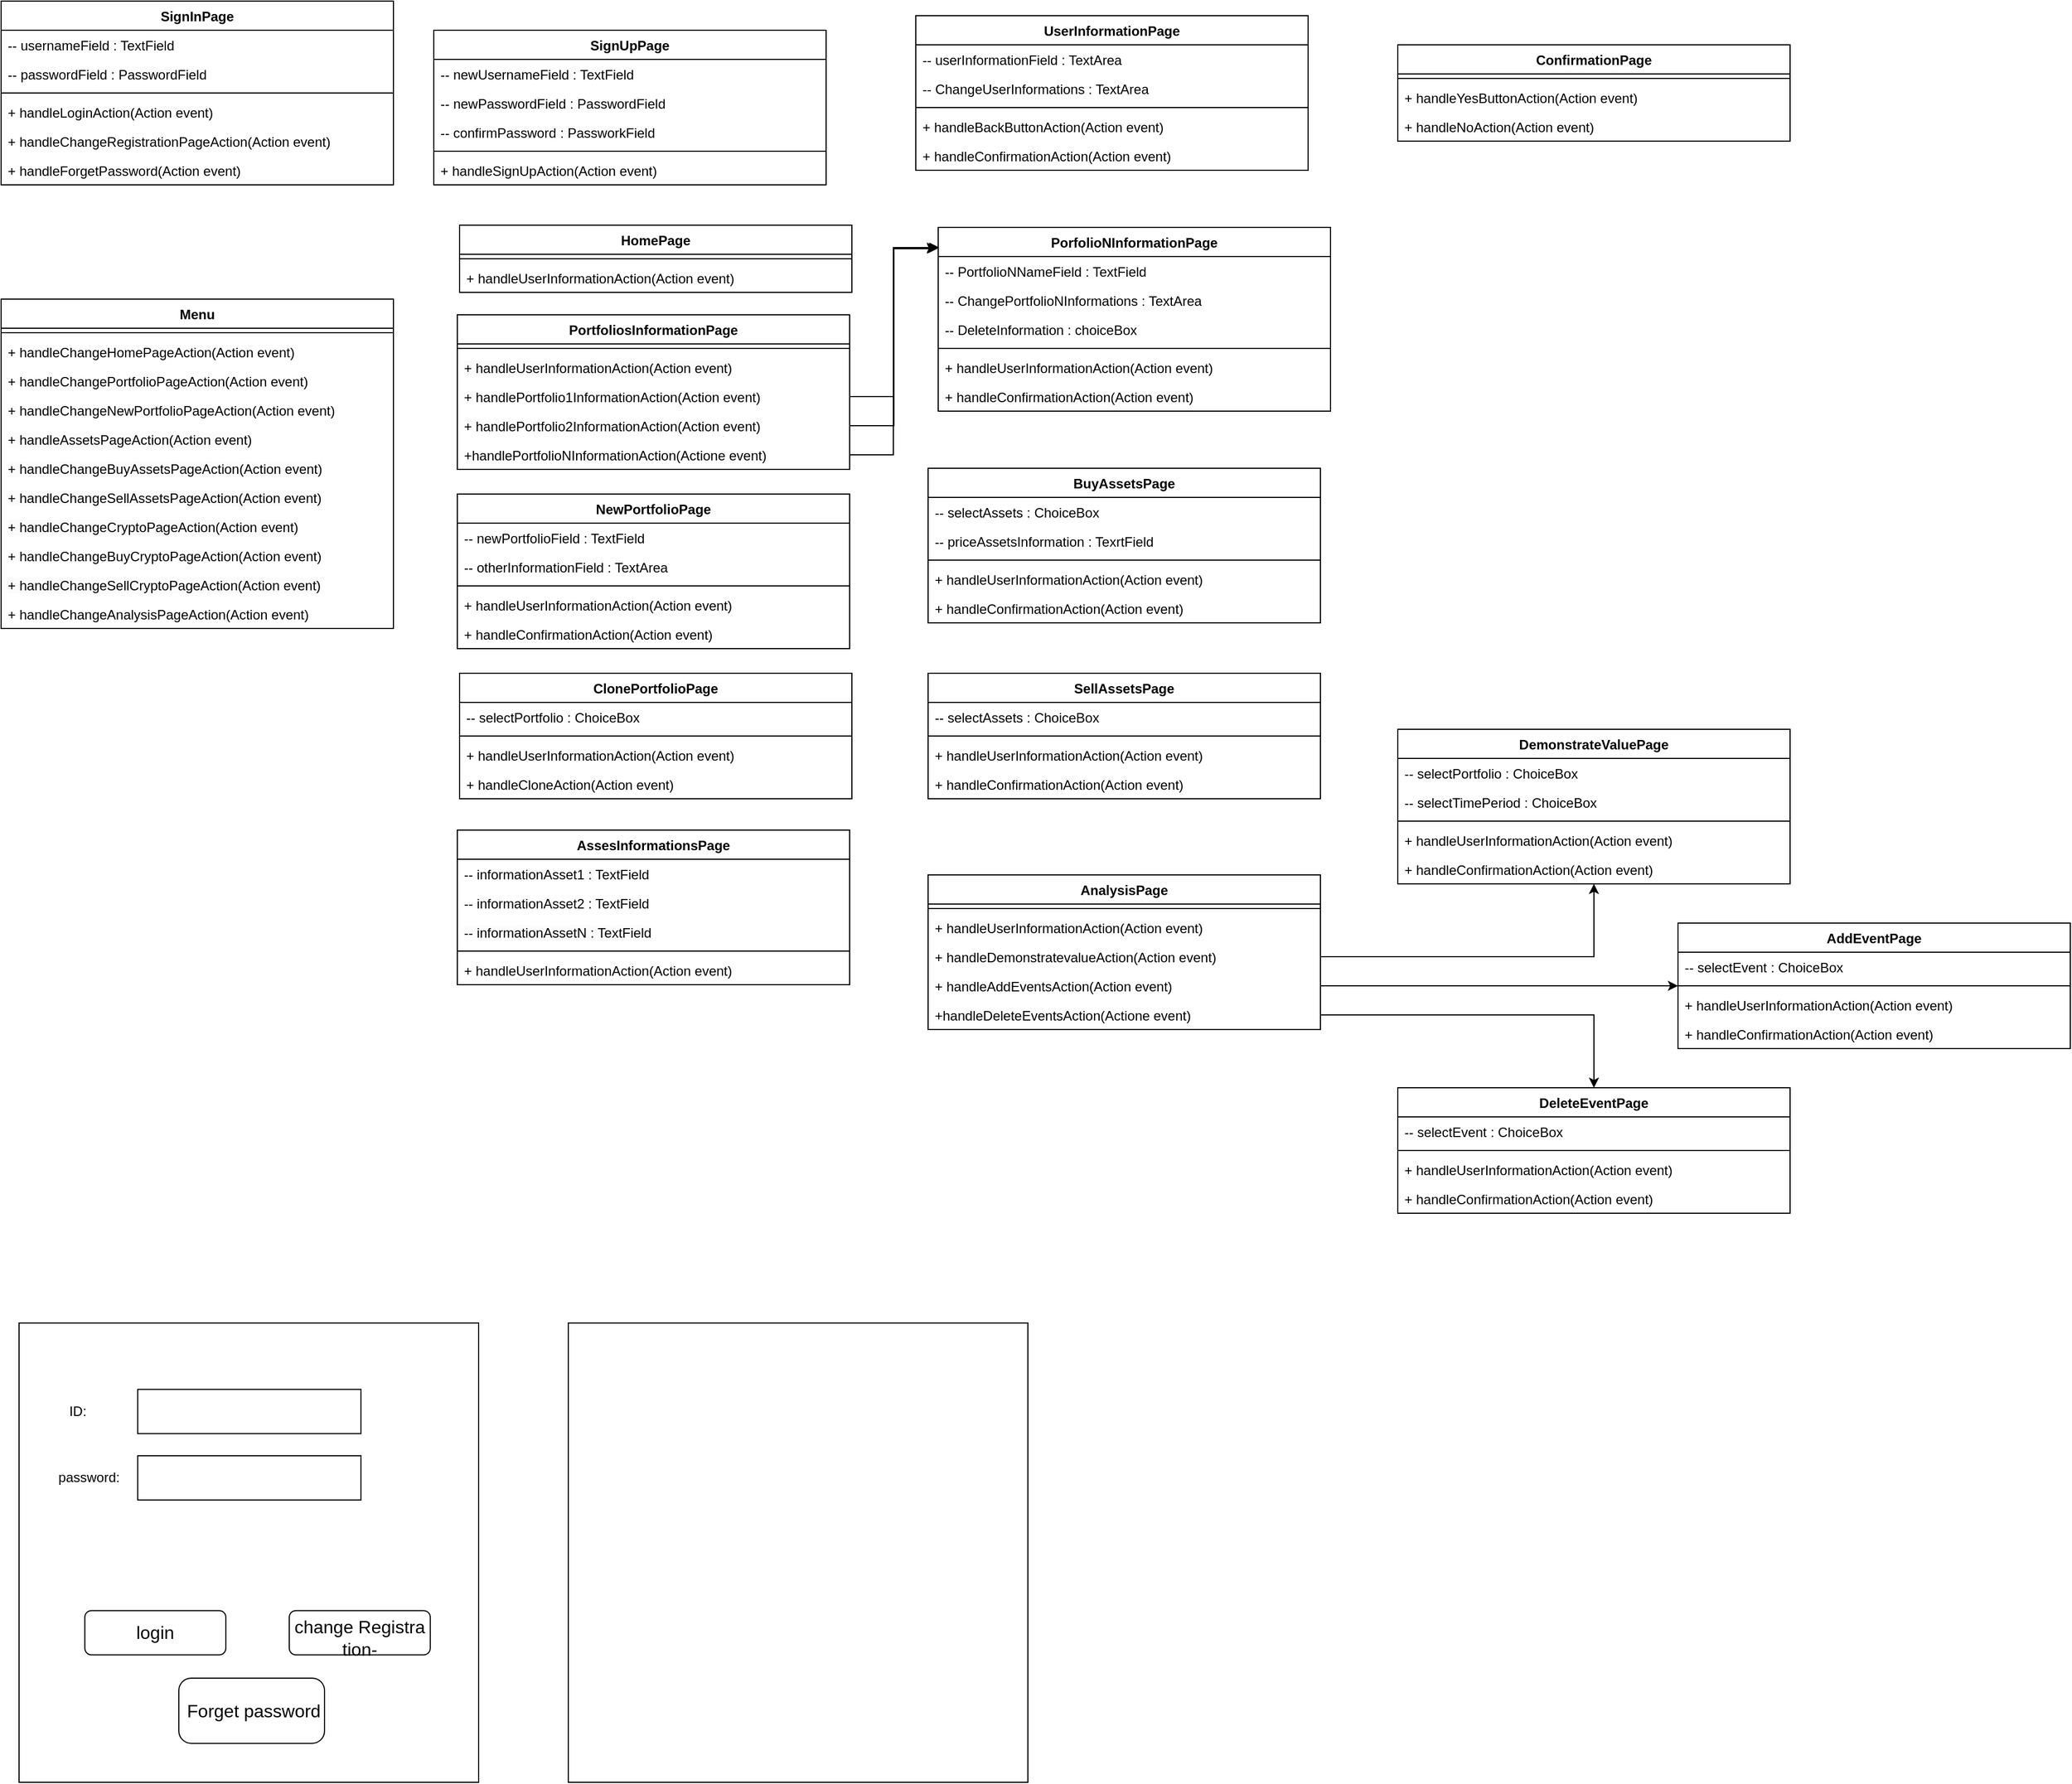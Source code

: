 <mxfile version="22.1.11" type="github">
  <diagram name="第 1 页" id="8w8cnCKI-UPCcAJevsUZ">
    <mxGraphModel dx="1575" dy="884" grid="1" gridSize="10" guides="1" tooltips="1" connect="1" arrows="1" fold="1" page="1" pageScale="1" pageWidth="827" pageHeight="1169" math="0" shadow="0">
      <root>
        <mxCell id="0" />
        <mxCell id="1" parent="0" />
        <mxCell id="qQ2p7ifqkSaaZ6_-BF-f-2" value="SignInPage" style="swimlane;fontStyle=1;align=center;verticalAlign=top;childLayout=stackLayout;horizontal=1;startSize=26;horizontalStack=0;resizeParent=1;resizeParentMax=0;resizeLast=0;collapsible=1;marginBottom=0;whiteSpace=wrap;html=1;" parent="1" vertex="1">
          <mxGeometry x="64" y="30" width="350" height="164" as="geometry" />
        </mxCell>
        <mxCell id="qQ2p7ifqkSaaZ6_-BF-f-6" value="-- usernameField : TextField" style="text;strokeColor=none;fillColor=none;align=left;verticalAlign=top;spacingLeft=4;spacingRight=4;overflow=hidden;rotatable=0;points=[[0,0.5],[1,0.5]];portConstraint=eastwest;whiteSpace=wrap;html=1;" parent="qQ2p7ifqkSaaZ6_-BF-f-2" vertex="1">
          <mxGeometry y="26" width="350" height="26" as="geometry" />
        </mxCell>
        <mxCell id="qQ2p7ifqkSaaZ6_-BF-f-3" value="-- passwordField : PasswordField" style="text;strokeColor=none;fillColor=none;align=left;verticalAlign=top;spacingLeft=4;spacingRight=4;overflow=hidden;rotatable=0;points=[[0,0.5],[1,0.5]];portConstraint=eastwest;whiteSpace=wrap;html=1;" parent="qQ2p7ifqkSaaZ6_-BF-f-2" vertex="1">
          <mxGeometry y="52" width="350" height="26" as="geometry" />
        </mxCell>
        <mxCell id="qQ2p7ifqkSaaZ6_-BF-f-4" value="" style="line;strokeWidth=1;fillColor=none;align=left;verticalAlign=middle;spacingTop=-1;spacingLeft=3;spacingRight=3;rotatable=0;labelPosition=right;points=[];portConstraint=eastwest;strokeColor=inherit;" parent="qQ2p7ifqkSaaZ6_-BF-f-2" vertex="1">
          <mxGeometry y="78" width="350" height="8" as="geometry" />
        </mxCell>
        <mxCell id="qQ2p7ifqkSaaZ6_-BF-f-5" value="+ handleLoginAction(Action event)" style="text;strokeColor=none;fillColor=none;align=left;verticalAlign=top;spacingLeft=4;spacingRight=4;overflow=hidden;rotatable=0;points=[[0,0.5],[1,0.5]];portConstraint=eastwest;whiteSpace=wrap;html=1;" parent="qQ2p7ifqkSaaZ6_-BF-f-2" vertex="1">
          <mxGeometry y="86" width="350" height="26" as="geometry" />
        </mxCell>
        <mxCell id="qQ2p7ifqkSaaZ6_-BF-f-7" value="+ handleChangeRegistrationPageAction(Action event)" style="text;strokeColor=none;fillColor=none;align=left;verticalAlign=top;spacingLeft=4;spacingRight=4;overflow=hidden;rotatable=0;points=[[0,0.5],[1,0.5]];portConstraint=eastwest;whiteSpace=wrap;html=1;" parent="qQ2p7ifqkSaaZ6_-BF-f-2" vertex="1">
          <mxGeometry y="112" width="350" height="26" as="geometry" />
        </mxCell>
        <mxCell id="qQ2p7ifqkSaaZ6_-BF-f-14" value="+ handleForgetPassword(Action event)" style="text;strokeColor=none;fillColor=none;align=left;verticalAlign=top;spacingLeft=4;spacingRight=4;overflow=hidden;rotatable=0;points=[[0,0.5],[1,0.5]];portConstraint=eastwest;whiteSpace=wrap;html=1;" parent="qQ2p7ifqkSaaZ6_-BF-f-2" vertex="1">
          <mxGeometry y="138" width="350" height="26" as="geometry" />
        </mxCell>
        <mxCell id="qQ2p7ifqkSaaZ6_-BF-f-8" value="SignUpPage" style="swimlane;fontStyle=1;align=center;verticalAlign=top;childLayout=stackLayout;horizontal=1;startSize=26;horizontalStack=0;resizeParent=1;resizeParentMax=0;resizeLast=0;collapsible=1;marginBottom=0;whiteSpace=wrap;html=1;" parent="1" vertex="1">
          <mxGeometry x="450" y="56" width="350" height="138" as="geometry" />
        </mxCell>
        <mxCell id="qQ2p7ifqkSaaZ6_-BF-f-9" value="-- newUsernameField : TextField" style="text;strokeColor=none;fillColor=none;align=left;verticalAlign=top;spacingLeft=4;spacingRight=4;overflow=hidden;rotatable=0;points=[[0,0.5],[1,0.5]];portConstraint=eastwest;whiteSpace=wrap;html=1;" parent="qQ2p7ifqkSaaZ6_-BF-f-8" vertex="1">
          <mxGeometry y="26" width="350" height="26" as="geometry" />
        </mxCell>
        <mxCell id="qQ2p7ifqkSaaZ6_-BF-f-10" value="-- newPasswordField : PasswordField" style="text;strokeColor=none;fillColor=none;align=left;verticalAlign=top;spacingLeft=4;spacingRight=4;overflow=hidden;rotatable=0;points=[[0,0.5],[1,0.5]];portConstraint=eastwest;whiteSpace=wrap;html=1;" parent="qQ2p7ifqkSaaZ6_-BF-f-8" vertex="1">
          <mxGeometry y="52" width="350" height="26" as="geometry" />
        </mxCell>
        <mxCell id="qQ2p7ifqkSaaZ6_-BF-f-15" value="-- confirmPassword : PassworkField" style="text;strokeColor=none;fillColor=none;align=left;verticalAlign=top;spacingLeft=4;spacingRight=4;overflow=hidden;rotatable=0;points=[[0,0.5],[1,0.5]];portConstraint=eastwest;whiteSpace=wrap;html=1;" parent="qQ2p7ifqkSaaZ6_-BF-f-8" vertex="1">
          <mxGeometry y="78" width="350" height="26" as="geometry" />
        </mxCell>
        <mxCell id="qQ2p7ifqkSaaZ6_-BF-f-11" value="" style="line;strokeWidth=1;fillColor=none;align=left;verticalAlign=middle;spacingTop=-1;spacingLeft=3;spacingRight=3;rotatable=0;labelPosition=right;points=[];portConstraint=eastwest;strokeColor=inherit;" parent="qQ2p7ifqkSaaZ6_-BF-f-8" vertex="1">
          <mxGeometry y="104" width="350" height="8" as="geometry" />
        </mxCell>
        <mxCell id="qQ2p7ifqkSaaZ6_-BF-f-13" value="+ handleSignUpAction(Action event)" style="text;strokeColor=none;fillColor=none;align=left;verticalAlign=top;spacingLeft=4;spacingRight=4;overflow=hidden;rotatable=0;points=[[0,0.5],[1,0.5]];portConstraint=eastwest;whiteSpace=wrap;html=1;" parent="qQ2p7ifqkSaaZ6_-BF-f-8" vertex="1">
          <mxGeometry y="112" width="350" height="26" as="geometry" />
        </mxCell>
        <mxCell id="AKwQP4rSA9_y8AmhEt-1-8" value="Menu" style="swimlane;fontStyle=1;align=center;verticalAlign=top;childLayout=stackLayout;horizontal=1;startSize=26;horizontalStack=0;resizeParent=1;resizeParentMax=0;resizeLast=0;collapsible=1;marginBottom=0;whiteSpace=wrap;html=1;" parent="1" vertex="1">
          <mxGeometry x="64" y="296" width="350" height="294" as="geometry" />
        </mxCell>
        <mxCell id="AKwQP4rSA9_y8AmhEt-1-11" value="" style="line;strokeWidth=1;fillColor=none;align=left;verticalAlign=middle;spacingTop=-1;spacingLeft=3;spacingRight=3;rotatable=0;labelPosition=right;points=[];portConstraint=eastwest;strokeColor=inherit;" parent="AKwQP4rSA9_y8AmhEt-1-8" vertex="1">
          <mxGeometry y="26" width="350" height="8" as="geometry" />
        </mxCell>
        <mxCell id="AKwQP4rSA9_y8AmhEt-1-12" value="+ handleChangeHomePageAction(Action event)" style="text;strokeColor=none;fillColor=none;align=left;verticalAlign=top;spacingLeft=4;spacingRight=4;overflow=hidden;rotatable=0;points=[[0,0.5],[1,0.5]];portConstraint=eastwest;whiteSpace=wrap;html=1;" parent="AKwQP4rSA9_y8AmhEt-1-8" vertex="1">
          <mxGeometry y="34" width="350" height="26" as="geometry" />
        </mxCell>
        <mxCell id="AKwQP4rSA9_y8AmhEt-1-13" value="+ handleChangePortfolioPageAction(Action event)" style="text;strokeColor=none;fillColor=none;align=left;verticalAlign=top;spacingLeft=4;spacingRight=4;overflow=hidden;rotatable=0;points=[[0,0.5],[1,0.5]];portConstraint=eastwest;whiteSpace=wrap;html=1;" parent="AKwQP4rSA9_y8AmhEt-1-8" vertex="1">
          <mxGeometry y="60" width="350" height="26" as="geometry" />
        </mxCell>
        <mxCell id="AKwQP4rSA9_y8AmhEt-1-14" value="+ handleChangeNewPortfolioPageAction(Action event)" style="text;strokeColor=none;fillColor=none;align=left;verticalAlign=top;spacingLeft=4;spacingRight=4;overflow=hidden;rotatable=0;points=[[0,0.5],[1,0.5]];portConstraint=eastwest;whiteSpace=wrap;html=1;" parent="AKwQP4rSA9_y8AmhEt-1-8" vertex="1">
          <mxGeometry y="86" width="350" height="26" as="geometry" />
        </mxCell>
        <mxCell id="AKwQP4rSA9_y8AmhEt-1-15" value="&lt;span style=&quot;color: rgb(0, 0, 0); font-family: Helvetica; font-size: 12px; font-style: normal; font-variant-ligatures: normal; font-variant-caps: normal; font-weight: 400; letter-spacing: normal; orphans: 2; text-align: left; text-indent: 0px; text-transform: none; widows: 2; word-spacing: 0px; -webkit-text-stroke-width: 0px; background-color: rgb(251, 251, 251); text-decoration-thickness: initial; text-decoration-style: initial; text-decoration-color: initial; float: none; display: inline !important;&quot;&gt;+ handleAssetsPageAction(Action event)&lt;/span&gt;&lt;br&gt;" style="text;strokeColor=none;fillColor=none;align=left;verticalAlign=top;spacingLeft=4;spacingRight=4;overflow=hidden;rotatable=0;points=[[0,0.5],[1,0.5]];portConstraint=eastwest;whiteSpace=wrap;html=1;" parent="AKwQP4rSA9_y8AmhEt-1-8" vertex="1">
          <mxGeometry y="112" width="350" height="26" as="geometry" />
        </mxCell>
        <mxCell id="AKwQP4rSA9_y8AmhEt-1-17" value="&lt;span style=&quot;color: rgb(0, 0, 0); font-family: Helvetica; font-size: 12px; font-style: normal; font-variant-ligatures: normal; font-variant-caps: normal; font-weight: 400; letter-spacing: normal; orphans: 2; text-align: left; text-indent: 0px; text-transform: none; widows: 2; word-spacing: 0px; -webkit-text-stroke-width: 0px; background-color: rgb(251, 251, 251); text-decoration-thickness: initial; text-decoration-style: initial; text-decoration-color: initial; float: none; display: inline !important;&quot;&gt;+ handleChangeBuyAssetsPageAction(Action event)&lt;/span&gt;" style="text;strokeColor=none;fillColor=none;align=left;verticalAlign=top;spacingLeft=4;spacingRight=4;overflow=hidden;rotatable=0;points=[[0,0.5],[1,0.5]];portConstraint=eastwest;whiteSpace=wrap;html=1;" parent="AKwQP4rSA9_y8AmhEt-1-8" vertex="1">
          <mxGeometry y="138" width="350" height="26" as="geometry" />
        </mxCell>
        <mxCell id="AKwQP4rSA9_y8AmhEt-1-16" value="&lt;span style=&quot;color: rgb(0, 0, 0); font-family: Helvetica; font-size: 12px; font-style: normal; font-variant-ligatures: normal; font-variant-caps: normal; font-weight: 400; letter-spacing: normal; orphans: 2; text-align: left; text-indent: 0px; text-transform: none; widows: 2; word-spacing: 0px; -webkit-text-stroke-width: 0px; background-color: rgb(251, 251, 251); text-decoration-thickness: initial; text-decoration-style: initial; text-decoration-color: initial; float: none; display: inline !important;&quot;&gt;+ handleChangeSellAssetsPageAction(Action event)&lt;/span&gt;" style="text;strokeColor=none;fillColor=none;align=left;verticalAlign=top;spacingLeft=4;spacingRight=4;overflow=hidden;rotatable=0;points=[[0,0.5],[1,0.5]];portConstraint=eastwest;whiteSpace=wrap;html=1;" parent="AKwQP4rSA9_y8AmhEt-1-8" vertex="1">
          <mxGeometry y="164" width="350" height="26" as="geometry" />
        </mxCell>
        <mxCell id="AKwQP4rSA9_y8AmhEt-1-18" value="&lt;span style=&quot;color: rgb(0, 0, 0); font-family: Helvetica; font-size: 12px; font-style: normal; font-variant-ligatures: normal; font-variant-caps: normal; font-weight: 400; letter-spacing: normal; orphans: 2; text-align: left; text-indent: 0px; text-transform: none; widows: 2; word-spacing: 0px; -webkit-text-stroke-width: 0px; background-color: rgb(251, 251, 251); text-decoration-thickness: initial; text-decoration-style: initial; text-decoration-color: initial; float: none; display: inline !important;&quot;&gt;+ handleChangeCryptoPageAction(Action event)&lt;/span&gt;" style="text;strokeColor=none;fillColor=none;align=left;verticalAlign=top;spacingLeft=4;spacingRight=4;overflow=hidden;rotatable=0;points=[[0,0.5],[1,0.5]];portConstraint=eastwest;whiteSpace=wrap;html=1;" parent="AKwQP4rSA9_y8AmhEt-1-8" vertex="1">
          <mxGeometry y="190" width="350" height="26" as="geometry" />
        </mxCell>
        <mxCell id="AKwQP4rSA9_y8AmhEt-1-20" value="+ handleChangeBuyCryptoPageAction(Action event)" style="text;strokeColor=none;fillColor=none;align=left;verticalAlign=top;spacingLeft=4;spacingRight=4;overflow=hidden;rotatable=0;points=[[0,0.5],[1,0.5]];portConstraint=eastwest;whiteSpace=wrap;html=1;" parent="AKwQP4rSA9_y8AmhEt-1-8" vertex="1">
          <mxGeometry y="216" width="350" height="26" as="geometry" />
        </mxCell>
        <mxCell id="AKwQP4rSA9_y8AmhEt-1-19" value="&lt;span style=&quot;color: rgb(0, 0, 0); font-family: Helvetica; font-size: 12px; font-style: normal; font-variant-ligatures: normal; font-variant-caps: normal; font-weight: 400; letter-spacing: normal; orphans: 2; text-align: left; text-indent: 0px; text-transform: none; widows: 2; word-spacing: 0px; -webkit-text-stroke-width: 0px; background-color: rgb(251, 251, 251); text-decoration-thickness: initial; text-decoration-style: initial; text-decoration-color: initial; float: none; display: inline !important;&quot;&gt;+ handleChangeSellCryptoPageAction(Action event)&lt;/span&gt;" style="text;strokeColor=none;fillColor=none;align=left;verticalAlign=top;spacingLeft=4;spacingRight=4;overflow=hidden;rotatable=0;points=[[0,0.5],[1,0.5]];portConstraint=eastwest;whiteSpace=wrap;html=1;" parent="AKwQP4rSA9_y8AmhEt-1-8" vertex="1">
          <mxGeometry y="242" width="350" height="26" as="geometry" />
        </mxCell>
        <mxCell id="AKwQP4rSA9_y8AmhEt-1-21" value="+ handleChangeAnalysisPageAction(Action event)" style="text;strokeColor=none;fillColor=none;align=left;verticalAlign=top;spacingLeft=4;spacingRight=4;overflow=hidden;rotatable=0;points=[[0,0.5],[1,0.5]];portConstraint=eastwest;whiteSpace=wrap;html=1;" parent="AKwQP4rSA9_y8AmhEt-1-8" vertex="1">
          <mxGeometry y="268" width="350" height="26" as="geometry" />
        </mxCell>
        <mxCell id="WnGF1lTFCauJy7VCk2Zh-10" value="" style="group" parent="1" connectable="0" vertex="1">
          <mxGeometry x="80" y="1210" width="430" height="410" as="geometry" />
        </mxCell>
        <mxCell id="WnGF1lTFCauJy7VCk2Zh-1" value="" style="whiteSpace=wrap;html=1;aspect=fixed;movable=1;resizable=1;rotatable=1;deletable=1;editable=1;locked=0;connectable=1;" parent="WnGF1lTFCauJy7VCk2Zh-10" vertex="1">
          <mxGeometry width="410" height="410" as="geometry" />
        </mxCell>
        <mxCell id="WnGF1lTFCauJy7VCk2Zh-2" value="" style="rounded=1;whiteSpace=wrap;html=1;" parent="WnGF1lTFCauJy7VCk2Zh-10" vertex="1">
          <mxGeometry x="58.697" y="256.714" width="125.78" height="39.494" as="geometry" />
        </mxCell>
        <mxCell id="WnGF1lTFCauJy7VCk2Zh-4" value="" style="rounded=1;whiteSpace=wrap;html=1;" parent="WnGF1lTFCauJy7VCk2Zh-10" vertex="1">
          <mxGeometry x="241.078" y="256.714" width="125.78" height="39.494" as="geometry" />
        </mxCell>
        <mxCell id="WnGF1lTFCauJy7VCk2Zh-5" value="" style="rounded=1;whiteSpace=wrap;html=1;arcSize=19;" parent="WnGF1lTFCauJy7VCk2Zh-10" vertex="1">
          <mxGeometry x="142.551" y="316.943" width="129.973" height="58.254" as="geometry" />
        </mxCell>
        <mxCell id="WnGF1lTFCauJy7VCk2Zh-6" value="" style="rounded=0;whiteSpace=wrap;html=1;" parent="WnGF1lTFCauJy7VCk2Zh-10" vertex="1">
          <mxGeometry x="105.865" y="59.242" width="199.152" height="39.494" as="geometry" />
        </mxCell>
        <mxCell id="WnGF1lTFCauJy7VCk2Zh-7" value="" style="rounded=0;whiteSpace=wrap;html=1;" parent="WnGF1lTFCauJy7VCk2Zh-10" vertex="1">
          <mxGeometry x="105.865" y="118.483" width="199.152" height="39.494" as="geometry" />
        </mxCell>
        <mxCell id="WnGF1lTFCauJy7VCk2Zh-8" value="ID:" style="text;html=1;strokeColor=none;fillColor=none;align=center;verticalAlign=middle;whiteSpace=wrap;rounded=0;" parent="WnGF1lTFCauJy7VCk2Zh-10" vertex="1">
          <mxGeometry x="20.963" y="64.179" width="62.89" height="29.621" as="geometry" />
        </mxCell>
        <mxCell id="WnGF1lTFCauJy7VCk2Zh-11" value="password:" style="text;html=1;strokeColor=none;fillColor=none;align=center;verticalAlign=middle;whiteSpace=wrap;rounded=0;" parent="WnGF1lTFCauJy7VCk2Zh-10" vertex="1">
          <mxGeometry x="31.445" y="123.42" width="62.89" height="29.621" as="geometry" />
        </mxCell>
        <mxCell id="D_s1Wh9lTRto2ANUzbIN-1" value="login" style="text;strokeColor=none;fillColor=none;html=1;align=center;verticalAlign=middle;whiteSpace=wrap;rounded=0;fontSize=16;" parent="WnGF1lTFCauJy7VCk2Zh-10" vertex="1">
          <mxGeometry x="90.142" y="251.777" width="62.89" height="49.368" as="geometry" />
        </mxCell>
        <mxCell id="D_s1Wh9lTRto2ANUzbIN-2" value="change Registra&lt;br&gt;tion-" style="text;strokeColor=none;fillColor=none;html=1;align=center;verticalAlign=middle;whiteSpace=wrap;rounded=0;fontSize=16;" parent="WnGF1lTFCauJy7VCk2Zh-10" vertex="1">
          <mxGeometry x="241.078" y="261.651" width="125.78" height="39.494" as="geometry" />
        </mxCell>
        <mxCell id="D_s1Wh9lTRto2ANUzbIN-3" value="Forget password" style="text;strokeColor=none;fillColor=none;html=1;align=center;verticalAlign=middle;whiteSpace=wrap;rounded=0;fontSize=16;" parent="WnGF1lTFCauJy7VCk2Zh-10" vertex="1">
          <mxGeometry x="131.021" y="345.577" width="157.225" as="geometry" />
        </mxCell>
        <mxCell id="D_s1Wh9lTRto2ANUzbIN-4" value="" style="text;strokeColor=none;fillColor=none;html=1;align=center;verticalAlign=middle;whiteSpace=wrap;rounded=0;fontSize=16;" parent="WnGF1lTFCauJy7VCk2Zh-10" vertex="1">
          <mxGeometry x="146.743" y="24.566" width="136.262" height="49.368" as="geometry" />
        </mxCell>
        <mxCell id="AKwQP4rSA9_y8AmhEt-1-22" value="HomePage" style="swimlane;fontStyle=1;align=center;verticalAlign=top;childLayout=stackLayout;horizontal=1;startSize=26;horizontalStack=0;resizeParent=1;resizeParentMax=0;resizeLast=0;collapsible=1;marginBottom=0;whiteSpace=wrap;html=1;" parent="1" vertex="1">
          <mxGeometry x="473" y="230" width="350" height="60" as="geometry" />
        </mxCell>
        <mxCell id="AKwQP4rSA9_y8AmhEt-1-26" value="" style="line;strokeWidth=1;fillColor=none;align=left;verticalAlign=middle;spacingTop=-1;spacingLeft=3;spacingRight=3;rotatable=0;labelPosition=right;points=[];portConstraint=eastwest;strokeColor=inherit;" parent="AKwQP4rSA9_y8AmhEt-1-22" vertex="1">
          <mxGeometry y="26" width="350" height="8" as="geometry" />
        </mxCell>
        <mxCell id="AKwQP4rSA9_y8AmhEt-1-27" value="+ handleUserInformationAction(Action event)" style="text;strokeColor=none;fillColor=none;align=left;verticalAlign=top;spacingLeft=4;spacingRight=4;overflow=hidden;rotatable=0;points=[[0,0.5],[1,0.5]];portConstraint=eastwest;whiteSpace=wrap;html=1;" parent="AKwQP4rSA9_y8AmhEt-1-22" vertex="1">
          <mxGeometry y="34" width="350" height="26" as="geometry" />
        </mxCell>
        <mxCell id="D_s1Wh9lTRto2ANUzbIN-6" value="" style="rounded=0;whiteSpace=wrap;html=1;fontSize=16;" parent="1" vertex="1">
          <mxGeometry x="570" y="1210" width="410" height="410" as="geometry" />
        </mxCell>
        <mxCell id="AKwQP4rSA9_y8AmhEt-1-28" value="PortfoliosInformationPage" style="swimlane;fontStyle=1;align=center;verticalAlign=top;childLayout=stackLayout;horizontal=1;startSize=26;horizontalStack=0;resizeParent=1;resizeParentMax=0;resizeLast=0;collapsible=1;marginBottom=0;whiteSpace=wrap;html=1;" parent="1" vertex="1">
          <mxGeometry x="471" y="310" width="350" height="138" as="geometry" />
        </mxCell>
        <mxCell id="AKwQP4rSA9_y8AmhEt-1-32" value="" style="line;strokeWidth=1;fillColor=none;align=left;verticalAlign=middle;spacingTop=-1;spacingLeft=3;spacingRight=3;rotatable=0;labelPosition=right;points=[];portConstraint=eastwest;strokeColor=inherit;" parent="AKwQP4rSA9_y8AmhEt-1-28" vertex="1">
          <mxGeometry y="26" width="350" height="8" as="geometry" />
        </mxCell>
        <mxCell id="AKwQP4rSA9_y8AmhEt-1-34" value="&lt;span style=&quot;color: rgb(0, 0, 0); font-family: Helvetica; font-size: 12px; font-style: normal; font-variant-ligatures: normal; font-variant-caps: normal; font-weight: 400; letter-spacing: normal; orphans: 2; text-align: left; text-indent: 0px; text-transform: none; widows: 2; word-spacing: 0px; -webkit-text-stroke-width: 0px; background-color: rgb(251, 251, 251); text-decoration-thickness: initial; text-decoration-style: initial; text-decoration-color: initial; float: none; display: inline !important;&quot;&gt;+ handleUserInformationAction(Action event)&lt;/span&gt;" style="text;strokeColor=none;fillColor=none;align=left;verticalAlign=top;spacingLeft=4;spacingRight=4;overflow=hidden;rotatable=0;points=[[0,0.5],[1,0.5]];portConstraint=eastwest;whiteSpace=wrap;html=1;" parent="AKwQP4rSA9_y8AmhEt-1-28" vertex="1">
          <mxGeometry y="34" width="350" height="26" as="geometry" />
        </mxCell>
        <mxCell id="AKwQP4rSA9_y8AmhEt-1-33" value="+ handlePortfolio1InformationAction(Action event)" style="text;strokeColor=none;fillColor=none;align=left;verticalAlign=top;spacingLeft=4;spacingRight=4;overflow=hidden;rotatable=0;points=[[0,0.5],[1,0.5]];portConstraint=eastwest;whiteSpace=wrap;html=1;" parent="AKwQP4rSA9_y8AmhEt-1-28" vertex="1">
          <mxGeometry y="60" width="350" height="26" as="geometry" />
        </mxCell>
        <mxCell id="AKwQP4rSA9_y8AmhEt-1-35" value="+ handlePortfolio2InformationAction(Action event)" style="text;strokeColor=none;fillColor=none;align=left;verticalAlign=top;spacingLeft=4;spacingRight=4;overflow=hidden;rotatable=0;points=[[0,0.5],[1,0.5]];portConstraint=eastwest;whiteSpace=wrap;html=1;" parent="AKwQP4rSA9_y8AmhEt-1-28" vertex="1">
          <mxGeometry y="86" width="350" height="26" as="geometry" />
        </mxCell>
        <mxCell id="AKwQP4rSA9_y8AmhEt-1-36" value="+handlePortfolioNInformationAction(Actione event)" style="text;strokeColor=none;fillColor=none;align=left;verticalAlign=top;spacingLeft=4;spacingRight=4;overflow=hidden;rotatable=0;points=[[0,0.5],[1,0.5]];portConstraint=eastwest;whiteSpace=wrap;html=1;" parent="AKwQP4rSA9_y8AmhEt-1-28" vertex="1">
          <mxGeometry y="112" width="350" height="26" as="geometry" />
        </mxCell>
        <mxCell id="AKwQP4rSA9_y8AmhEt-1-44" value="NewPortfolioPage" style="swimlane;fontStyle=1;align=center;verticalAlign=top;childLayout=stackLayout;horizontal=1;startSize=26;horizontalStack=0;resizeParent=1;resizeParentMax=0;resizeLast=0;collapsible=1;marginBottom=0;whiteSpace=wrap;html=1;" parent="1" vertex="1">
          <mxGeometry x="471" y="470" width="350" height="138" as="geometry" />
        </mxCell>
        <mxCell id="AKwQP4rSA9_y8AmhEt-1-45" value="-- newPortfolioField : TextField" style="text;strokeColor=none;fillColor=none;align=left;verticalAlign=top;spacingLeft=4;spacingRight=4;overflow=hidden;rotatable=0;points=[[0,0.5],[1,0.5]];portConstraint=eastwest;whiteSpace=wrap;html=1;" parent="AKwQP4rSA9_y8AmhEt-1-44" vertex="1">
          <mxGeometry y="26" width="350" height="26" as="geometry" />
        </mxCell>
        <mxCell id="AKwQP4rSA9_y8AmhEt-1-46" value="-- otherInformationField : TextArea" style="text;strokeColor=none;fillColor=none;align=left;verticalAlign=top;spacingLeft=4;spacingRight=4;overflow=hidden;rotatable=0;points=[[0,0.5],[1,0.5]];portConstraint=eastwest;whiteSpace=wrap;html=1;" parent="AKwQP4rSA9_y8AmhEt-1-44" vertex="1">
          <mxGeometry y="52" width="350" height="26" as="geometry" />
        </mxCell>
        <mxCell id="AKwQP4rSA9_y8AmhEt-1-47" value="" style="line;strokeWidth=1;fillColor=none;align=left;verticalAlign=middle;spacingTop=-1;spacingLeft=3;spacingRight=3;rotatable=0;labelPosition=right;points=[];portConstraint=eastwest;strokeColor=inherit;" parent="AKwQP4rSA9_y8AmhEt-1-44" vertex="1">
          <mxGeometry y="78" width="350" height="8" as="geometry" />
        </mxCell>
        <mxCell id="AKwQP4rSA9_y8AmhEt-1-48" value="+ handleUserInformationAction(Action event)" style="text;strokeColor=none;fillColor=none;align=left;verticalAlign=top;spacingLeft=4;spacingRight=4;overflow=hidden;rotatable=0;points=[[0,0.5],[1,0.5]];portConstraint=eastwest;whiteSpace=wrap;html=1;" parent="AKwQP4rSA9_y8AmhEt-1-44" vertex="1">
          <mxGeometry y="86" width="350" height="26" as="geometry" />
        </mxCell>
        <mxCell id="AKwQP4rSA9_y8AmhEt-1-49" value="+ handleConfirmationAction(Action event)" style="text;strokeColor=none;fillColor=none;align=left;verticalAlign=top;spacingLeft=4;spacingRight=4;overflow=hidden;rotatable=0;points=[[0,0.5],[1,0.5]];portConstraint=eastwest;whiteSpace=wrap;html=1;" parent="AKwQP4rSA9_y8AmhEt-1-44" vertex="1">
          <mxGeometry y="112" width="350" height="26" as="geometry" />
        </mxCell>
        <mxCell id="6h6gqU1jo04LtHCAYvQy-1" value="ClonePortfolioPage" style="swimlane;fontStyle=1;align=center;verticalAlign=top;childLayout=stackLayout;horizontal=1;startSize=26;horizontalStack=0;resizeParent=1;resizeParentMax=0;resizeLast=0;collapsible=1;marginBottom=0;whiteSpace=wrap;html=1;" vertex="1" parent="1">
          <mxGeometry x="473" y="630" width="350" height="112" as="geometry" />
        </mxCell>
        <mxCell id="6h6gqU1jo04LtHCAYvQy-2" value="-- selectPortfolio : ChoiceBox" style="text;strokeColor=none;fillColor=none;align=left;verticalAlign=top;spacingLeft=4;spacingRight=4;overflow=hidden;rotatable=0;points=[[0,0.5],[1,0.5]];portConstraint=eastwest;whiteSpace=wrap;html=1;" vertex="1" parent="6h6gqU1jo04LtHCAYvQy-1">
          <mxGeometry y="26" width="350" height="26" as="geometry" />
        </mxCell>
        <mxCell id="6h6gqU1jo04LtHCAYvQy-4" value="" style="line;strokeWidth=1;fillColor=none;align=left;verticalAlign=middle;spacingTop=-1;spacingLeft=3;spacingRight=3;rotatable=0;labelPosition=right;points=[];portConstraint=eastwest;strokeColor=inherit;" vertex="1" parent="6h6gqU1jo04LtHCAYvQy-1">
          <mxGeometry y="52" width="350" height="8" as="geometry" />
        </mxCell>
        <mxCell id="6h6gqU1jo04LtHCAYvQy-5" value="+ handleUserInformationAction(Action event)" style="text;strokeColor=none;fillColor=none;align=left;verticalAlign=top;spacingLeft=4;spacingRight=4;overflow=hidden;rotatable=0;points=[[0,0.5],[1,0.5]];portConstraint=eastwest;whiteSpace=wrap;html=1;" vertex="1" parent="6h6gqU1jo04LtHCAYvQy-1">
          <mxGeometry y="60" width="350" height="26" as="geometry" />
        </mxCell>
        <mxCell id="6h6gqU1jo04LtHCAYvQy-6" value="+ handleCloneAction(Action event)" style="text;strokeColor=none;fillColor=none;align=left;verticalAlign=top;spacingLeft=4;spacingRight=4;overflow=hidden;rotatable=0;points=[[0,0.5],[1,0.5]];portConstraint=eastwest;whiteSpace=wrap;html=1;" vertex="1" parent="6h6gqU1jo04LtHCAYvQy-1">
          <mxGeometry y="86" width="350" height="26" as="geometry" />
        </mxCell>
        <mxCell id="6h6gqU1jo04LtHCAYvQy-15" value="AssesInformationsPage" style="swimlane;fontStyle=1;align=center;verticalAlign=top;childLayout=stackLayout;horizontal=1;startSize=26;horizontalStack=0;resizeParent=1;resizeParentMax=0;resizeLast=0;collapsible=1;marginBottom=0;whiteSpace=wrap;html=1;" vertex="1" parent="1">
          <mxGeometry x="471" y="770" width="350" height="138" as="geometry" />
        </mxCell>
        <mxCell id="6h6gqU1jo04LtHCAYvQy-16" value="-- informationAsset1 : TextField" style="text;strokeColor=none;fillColor=none;align=left;verticalAlign=top;spacingLeft=4;spacingRight=4;overflow=hidden;rotatable=0;points=[[0,0.5],[1,0.5]];portConstraint=eastwest;whiteSpace=wrap;html=1;" vertex="1" parent="6h6gqU1jo04LtHCAYvQy-15">
          <mxGeometry y="26" width="350" height="26" as="geometry" />
        </mxCell>
        <mxCell id="6h6gqU1jo04LtHCAYvQy-21" value="-- informationAsset2 : TextField" style="text;strokeColor=none;fillColor=none;align=left;verticalAlign=top;spacingLeft=4;spacingRight=4;overflow=hidden;rotatable=0;points=[[0,0.5],[1,0.5]];portConstraint=eastwest;whiteSpace=wrap;html=1;" vertex="1" parent="6h6gqU1jo04LtHCAYvQy-15">
          <mxGeometry y="52" width="350" height="26" as="geometry" />
        </mxCell>
        <mxCell id="6h6gqU1jo04LtHCAYvQy-22" value="&lt;span style=&quot;color: rgb(0, 0, 0); font-family: Helvetica; font-size: 12px; font-style: normal; font-variant-ligatures: normal; font-variant-caps: normal; font-weight: 400; letter-spacing: normal; orphans: 2; text-align: left; text-indent: 0px; text-transform: none; widows: 2; word-spacing: 0px; -webkit-text-stroke-width: 0px; background-color: rgb(251, 251, 251); text-decoration-thickness: initial; text-decoration-style: initial; text-decoration-color: initial; float: none; display: inline !important;&quot;&gt;-- informationAssetN : TextField&lt;/span&gt;" style="text;strokeColor=none;fillColor=none;align=left;verticalAlign=top;spacingLeft=4;spacingRight=4;overflow=hidden;rotatable=0;points=[[0,0.5],[1,0.5]];portConstraint=eastwest;whiteSpace=wrap;html=1;" vertex="1" parent="6h6gqU1jo04LtHCAYvQy-15">
          <mxGeometry y="78" width="350" height="26" as="geometry" />
        </mxCell>
        <mxCell id="6h6gqU1jo04LtHCAYvQy-18" value="" style="line;strokeWidth=1;fillColor=none;align=left;verticalAlign=middle;spacingTop=-1;spacingLeft=3;spacingRight=3;rotatable=0;labelPosition=right;points=[];portConstraint=eastwest;strokeColor=inherit;" vertex="1" parent="6h6gqU1jo04LtHCAYvQy-15">
          <mxGeometry y="104" width="350" height="8" as="geometry" />
        </mxCell>
        <mxCell id="6h6gqU1jo04LtHCAYvQy-19" value="+ handleUserInformationAction(Action event)" style="text;strokeColor=none;fillColor=none;align=left;verticalAlign=top;spacingLeft=4;spacingRight=4;overflow=hidden;rotatable=0;points=[[0,0.5],[1,0.5]];portConstraint=eastwest;whiteSpace=wrap;html=1;" vertex="1" parent="6h6gqU1jo04LtHCAYvQy-15">
          <mxGeometry y="112" width="350" height="26" as="geometry" />
        </mxCell>
        <mxCell id="6h6gqU1jo04LtHCAYvQy-23" value="PorfolioNInformationPage" style="swimlane;fontStyle=1;align=center;verticalAlign=top;childLayout=stackLayout;horizontal=1;startSize=26;horizontalStack=0;resizeParent=1;resizeParentMax=0;resizeLast=0;collapsible=1;marginBottom=0;whiteSpace=wrap;html=1;" vertex="1" parent="1">
          <mxGeometry x="900" y="232" width="350" height="164" as="geometry" />
        </mxCell>
        <mxCell id="6h6gqU1jo04LtHCAYvQy-24" value="-- PortfolioNNameField : TextField" style="text;strokeColor=none;fillColor=none;align=left;verticalAlign=top;spacingLeft=4;spacingRight=4;overflow=hidden;rotatable=0;points=[[0,0.5],[1,0.5]];portConstraint=eastwest;whiteSpace=wrap;html=1;" vertex="1" parent="6h6gqU1jo04LtHCAYvQy-23">
          <mxGeometry y="26" width="350" height="26" as="geometry" />
        </mxCell>
        <mxCell id="6h6gqU1jo04LtHCAYvQy-25" value="-- ChangePortfolioNInformations : TextArea" style="text;strokeColor=none;fillColor=none;align=left;verticalAlign=top;spacingLeft=4;spacingRight=4;overflow=hidden;rotatable=0;points=[[0,0.5],[1,0.5]];portConstraint=eastwest;whiteSpace=wrap;html=1;" vertex="1" parent="6h6gqU1jo04LtHCAYvQy-23">
          <mxGeometry y="52" width="350" height="26" as="geometry" />
        </mxCell>
        <mxCell id="6h6gqU1jo04LtHCAYvQy-30" value="-- DeleteInformation : choiceBox" style="text;strokeColor=none;fillColor=none;align=left;verticalAlign=top;spacingLeft=4;spacingRight=4;overflow=hidden;rotatable=0;points=[[0,0.5],[1,0.5]];portConstraint=eastwest;whiteSpace=wrap;html=1;" vertex="1" parent="6h6gqU1jo04LtHCAYvQy-23">
          <mxGeometry y="78" width="350" height="26" as="geometry" />
        </mxCell>
        <mxCell id="6h6gqU1jo04LtHCAYvQy-26" value="" style="line;strokeWidth=1;fillColor=none;align=left;verticalAlign=middle;spacingTop=-1;spacingLeft=3;spacingRight=3;rotatable=0;labelPosition=right;points=[];portConstraint=eastwest;strokeColor=inherit;" vertex="1" parent="6h6gqU1jo04LtHCAYvQy-23">
          <mxGeometry y="104" width="350" height="8" as="geometry" />
        </mxCell>
        <mxCell id="6h6gqU1jo04LtHCAYvQy-27" value="+ handleUserInformationAction(Action event)" style="text;strokeColor=none;fillColor=none;align=left;verticalAlign=top;spacingLeft=4;spacingRight=4;overflow=hidden;rotatable=0;points=[[0,0.5],[1,0.5]];portConstraint=eastwest;whiteSpace=wrap;html=1;" vertex="1" parent="6h6gqU1jo04LtHCAYvQy-23">
          <mxGeometry y="112" width="350" height="26" as="geometry" />
        </mxCell>
        <mxCell id="6h6gqU1jo04LtHCAYvQy-28" value="+ handleConfirmationAction(Action event)" style="text;strokeColor=none;fillColor=none;align=left;verticalAlign=top;spacingLeft=4;spacingRight=4;overflow=hidden;rotatable=0;points=[[0,0.5],[1,0.5]];portConstraint=eastwest;whiteSpace=wrap;html=1;" vertex="1" parent="6h6gqU1jo04LtHCAYvQy-23">
          <mxGeometry y="138" width="350" height="26" as="geometry" />
        </mxCell>
        <mxCell id="6h6gqU1jo04LtHCAYvQy-31" style="edgeStyle=orthogonalEdgeStyle;rounded=0;orthogonalLoop=1;jettySize=auto;html=1;exitX=1;exitY=0.5;exitDx=0;exitDy=0;entryX=-0.003;entryY=0.116;entryDx=0;entryDy=0;entryPerimeter=0;" edge="1" parent="1" source="AKwQP4rSA9_y8AmhEt-1-33" target="6h6gqU1jo04LtHCAYvQy-23">
          <mxGeometry relative="1" as="geometry" />
        </mxCell>
        <mxCell id="6h6gqU1jo04LtHCAYvQy-32" style="edgeStyle=orthogonalEdgeStyle;rounded=0;orthogonalLoop=1;jettySize=auto;html=1;entryX=-0.003;entryY=0.11;entryDx=0;entryDy=0;entryPerimeter=0;" edge="1" parent="1" source="AKwQP4rSA9_y8AmhEt-1-35" target="6h6gqU1jo04LtHCAYvQy-23">
          <mxGeometry relative="1" as="geometry" />
        </mxCell>
        <mxCell id="6h6gqU1jo04LtHCAYvQy-35" style="edgeStyle=orthogonalEdgeStyle;rounded=0;orthogonalLoop=1;jettySize=auto;html=1;entryX=0.003;entryY=0.11;entryDx=0;entryDy=0;entryPerimeter=0;" edge="1" parent="1" source="AKwQP4rSA9_y8AmhEt-1-36" target="6h6gqU1jo04LtHCAYvQy-23">
          <mxGeometry relative="1" as="geometry">
            <Array as="points">
              <mxPoint x="860" y="435" />
              <mxPoint x="860" y="250" />
            </Array>
          </mxGeometry>
        </mxCell>
        <mxCell id="6h6gqU1jo04LtHCAYvQy-36" value="BuyAssetsPage" style="swimlane;fontStyle=1;align=center;verticalAlign=top;childLayout=stackLayout;horizontal=1;startSize=26;horizontalStack=0;resizeParent=1;resizeParentMax=0;resizeLast=0;collapsible=1;marginBottom=0;whiteSpace=wrap;html=1;" vertex="1" parent="1">
          <mxGeometry x="891" y="447" width="350" height="138" as="geometry" />
        </mxCell>
        <mxCell id="6h6gqU1jo04LtHCAYvQy-37" value="-- selectAssets : ChoiceBox" style="text;strokeColor=none;fillColor=none;align=left;verticalAlign=top;spacingLeft=4;spacingRight=4;overflow=hidden;rotatable=0;points=[[0,0.5],[1,0.5]];portConstraint=eastwest;whiteSpace=wrap;html=1;" vertex="1" parent="6h6gqU1jo04LtHCAYvQy-36">
          <mxGeometry y="26" width="350" height="26" as="geometry" />
        </mxCell>
        <mxCell id="6h6gqU1jo04LtHCAYvQy-41" value="-- priceAssetsInformation : TexrtField" style="text;strokeColor=none;fillColor=none;align=left;verticalAlign=top;spacingLeft=4;spacingRight=4;overflow=hidden;rotatable=0;points=[[0,0.5],[1,0.5]];portConstraint=eastwest;whiteSpace=wrap;html=1;" vertex="1" parent="6h6gqU1jo04LtHCAYvQy-36">
          <mxGeometry y="52" width="350" height="26" as="geometry" />
        </mxCell>
        <mxCell id="6h6gqU1jo04LtHCAYvQy-38" value="" style="line;strokeWidth=1;fillColor=none;align=left;verticalAlign=middle;spacingTop=-1;spacingLeft=3;spacingRight=3;rotatable=0;labelPosition=right;points=[];portConstraint=eastwest;strokeColor=inherit;" vertex="1" parent="6h6gqU1jo04LtHCAYvQy-36">
          <mxGeometry y="78" width="350" height="8" as="geometry" />
        </mxCell>
        <mxCell id="6h6gqU1jo04LtHCAYvQy-39" value="+ handleUserInformationAction(Action event)" style="text;strokeColor=none;fillColor=none;align=left;verticalAlign=top;spacingLeft=4;spacingRight=4;overflow=hidden;rotatable=0;points=[[0,0.5],[1,0.5]];portConstraint=eastwest;whiteSpace=wrap;html=1;" vertex="1" parent="6h6gqU1jo04LtHCAYvQy-36">
          <mxGeometry y="86" width="350" height="26" as="geometry" />
        </mxCell>
        <mxCell id="6h6gqU1jo04LtHCAYvQy-40" value="+ handleConfirmationAction(Action event)" style="text;strokeColor=none;fillColor=none;align=left;verticalAlign=top;spacingLeft=4;spacingRight=4;overflow=hidden;rotatable=0;points=[[0,0.5],[1,0.5]];portConstraint=eastwest;whiteSpace=wrap;html=1;" vertex="1" parent="6h6gqU1jo04LtHCAYvQy-36">
          <mxGeometry y="112" width="350" height="26" as="geometry" />
        </mxCell>
        <mxCell id="6h6gqU1jo04LtHCAYvQy-42" value="SellAssetsPage" style="swimlane;fontStyle=1;align=center;verticalAlign=top;childLayout=stackLayout;horizontal=1;startSize=26;horizontalStack=0;resizeParent=1;resizeParentMax=0;resizeLast=0;collapsible=1;marginBottom=0;whiteSpace=wrap;html=1;" vertex="1" parent="1">
          <mxGeometry x="891" y="630" width="350" height="112" as="geometry" />
        </mxCell>
        <mxCell id="6h6gqU1jo04LtHCAYvQy-43" value="-- selectAssets : ChoiceBox" style="text;strokeColor=none;fillColor=none;align=left;verticalAlign=top;spacingLeft=4;spacingRight=4;overflow=hidden;rotatable=0;points=[[0,0.5],[1,0.5]];portConstraint=eastwest;whiteSpace=wrap;html=1;" vertex="1" parent="6h6gqU1jo04LtHCAYvQy-42">
          <mxGeometry y="26" width="350" height="26" as="geometry" />
        </mxCell>
        <mxCell id="6h6gqU1jo04LtHCAYvQy-45" value="" style="line;strokeWidth=1;fillColor=none;align=left;verticalAlign=middle;spacingTop=-1;spacingLeft=3;spacingRight=3;rotatable=0;labelPosition=right;points=[];portConstraint=eastwest;strokeColor=inherit;" vertex="1" parent="6h6gqU1jo04LtHCAYvQy-42">
          <mxGeometry y="52" width="350" height="8" as="geometry" />
        </mxCell>
        <mxCell id="6h6gqU1jo04LtHCAYvQy-46" value="+ handleUserInformationAction(Action event)" style="text;strokeColor=none;fillColor=none;align=left;verticalAlign=top;spacingLeft=4;spacingRight=4;overflow=hidden;rotatable=0;points=[[0,0.5],[1,0.5]];portConstraint=eastwest;whiteSpace=wrap;html=1;" vertex="1" parent="6h6gqU1jo04LtHCAYvQy-42">
          <mxGeometry y="60" width="350" height="26" as="geometry" />
        </mxCell>
        <mxCell id="6h6gqU1jo04LtHCAYvQy-47" value="+ handleConfirmationAction(Action event)" style="text;strokeColor=none;fillColor=none;align=left;verticalAlign=top;spacingLeft=4;spacingRight=4;overflow=hidden;rotatable=0;points=[[0,0.5],[1,0.5]];portConstraint=eastwest;whiteSpace=wrap;html=1;" vertex="1" parent="6h6gqU1jo04LtHCAYvQy-42">
          <mxGeometry y="86" width="350" height="26" as="geometry" />
        </mxCell>
        <mxCell id="6h6gqU1jo04LtHCAYvQy-48" value="UserInformationPage" style="swimlane;fontStyle=1;align=center;verticalAlign=top;childLayout=stackLayout;horizontal=1;startSize=26;horizontalStack=0;resizeParent=1;resizeParentMax=0;resizeLast=0;collapsible=1;marginBottom=0;whiteSpace=wrap;html=1;" vertex="1" parent="1">
          <mxGeometry x="880" y="43" width="350" height="138" as="geometry" />
        </mxCell>
        <mxCell id="6h6gqU1jo04LtHCAYvQy-49" value="-- userInformationField : TextArea" style="text;strokeColor=none;fillColor=none;align=left;verticalAlign=top;spacingLeft=4;spacingRight=4;overflow=hidden;rotatable=0;points=[[0,0.5],[1,0.5]];portConstraint=eastwest;whiteSpace=wrap;html=1;" vertex="1" parent="6h6gqU1jo04LtHCAYvQy-48">
          <mxGeometry y="26" width="350" height="26" as="geometry" />
        </mxCell>
        <mxCell id="6h6gqU1jo04LtHCAYvQy-55" value="-- ChangeUserInformations : TextArea" style="text;strokeColor=none;fillColor=none;align=left;verticalAlign=top;spacingLeft=4;spacingRight=4;overflow=hidden;rotatable=0;points=[[0,0.5],[1,0.5]];portConstraint=eastwest;whiteSpace=wrap;html=1;" vertex="1" parent="6h6gqU1jo04LtHCAYvQy-48">
          <mxGeometry y="52" width="350" height="26" as="geometry" />
        </mxCell>
        <mxCell id="6h6gqU1jo04LtHCAYvQy-50" value="" style="line;strokeWidth=1;fillColor=none;align=left;verticalAlign=middle;spacingTop=-1;spacingLeft=3;spacingRight=3;rotatable=0;labelPosition=right;points=[];portConstraint=eastwest;strokeColor=inherit;" vertex="1" parent="6h6gqU1jo04LtHCAYvQy-48">
          <mxGeometry y="78" width="350" height="8" as="geometry" />
        </mxCell>
        <mxCell id="6h6gqU1jo04LtHCAYvQy-51" value="+ handleBackButtonAction(Action event)" style="text;strokeColor=none;fillColor=none;align=left;verticalAlign=top;spacingLeft=4;spacingRight=4;overflow=hidden;rotatable=0;points=[[0,0.5],[1,0.5]];portConstraint=eastwest;whiteSpace=wrap;html=1;" vertex="1" parent="6h6gqU1jo04LtHCAYvQy-48">
          <mxGeometry y="86" width="350" height="26" as="geometry" />
        </mxCell>
        <mxCell id="6h6gqU1jo04LtHCAYvQy-52" value="+ handleConfirmationAction(Action event)" style="text;strokeColor=none;fillColor=none;align=left;verticalAlign=top;spacingLeft=4;spacingRight=4;overflow=hidden;rotatable=0;points=[[0,0.5],[1,0.5]];portConstraint=eastwest;whiteSpace=wrap;html=1;" vertex="1" parent="6h6gqU1jo04LtHCAYvQy-48">
          <mxGeometry y="112" width="350" height="26" as="geometry" />
        </mxCell>
        <mxCell id="6h6gqU1jo04LtHCAYvQy-56" value="AnalysisPage" style="swimlane;fontStyle=1;align=center;verticalAlign=top;childLayout=stackLayout;horizontal=1;startSize=26;horizontalStack=0;resizeParent=1;resizeParentMax=0;resizeLast=0;collapsible=1;marginBottom=0;whiteSpace=wrap;html=1;" vertex="1" parent="1">
          <mxGeometry x="891" y="810" width="350" height="138" as="geometry" />
        </mxCell>
        <mxCell id="6h6gqU1jo04LtHCAYvQy-57" value="" style="line;strokeWidth=1;fillColor=none;align=left;verticalAlign=middle;spacingTop=-1;spacingLeft=3;spacingRight=3;rotatable=0;labelPosition=right;points=[];portConstraint=eastwest;strokeColor=inherit;" vertex="1" parent="6h6gqU1jo04LtHCAYvQy-56">
          <mxGeometry y="26" width="350" height="8" as="geometry" />
        </mxCell>
        <mxCell id="6h6gqU1jo04LtHCAYvQy-58" value="&lt;span style=&quot;color: rgb(0, 0, 0); font-family: Helvetica; font-size: 12px; font-style: normal; font-variant-ligatures: normal; font-variant-caps: normal; font-weight: 400; letter-spacing: normal; orphans: 2; text-align: left; text-indent: 0px; text-transform: none; widows: 2; word-spacing: 0px; -webkit-text-stroke-width: 0px; background-color: rgb(251, 251, 251); text-decoration-thickness: initial; text-decoration-style: initial; text-decoration-color: initial; float: none; display: inline !important;&quot;&gt;+ handleUserInformationAction(Action event)&lt;/span&gt;" style="text;strokeColor=none;fillColor=none;align=left;verticalAlign=top;spacingLeft=4;spacingRight=4;overflow=hidden;rotatable=0;points=[[0,0.5],[1,0.5]];portConstraint=eastwest;whiteSpace=wrap;html=1;" vertex="1" parent="6h6gqU1jo04LtHCAYvQy-56">
          <mxGeometry y="34" width="350" height="26" as="geometry" />
        </mxCell>
        <mxCell id="6h6gqU1jo04LtHCAYvQy-59" value="+ handleDemonstratevalueAction(Action event)" style="text;strokeColor=none;fillColor=none;align=left;verticalAlign=top;spacingLeft=4;spacingRight=4;overflow=hidden;rotatable=0;points=[[0,0.5],[1,0.5]];portConstraint=eastwest;whiteSpace=wrap;html=1;" vertex="1" parent="6h6gqU1jo04LtHCAYvQy-56">
          <mxGeometry y="60" width="350" height="26" as="geometry" />
        </mxCell>
        <mxCell id="6h6gqU1jo04LtHCAYvQy-60" value="+ handleAddEventsAction(Action event)" style="text;strokeColor=none;fillColor=none;align=left;verticalAlign=top;spacingLeft=4;spacingRight=4;overflow=hidden;rotatable=0;points=[[0,0.5],[1,0.5]];portConstraint=eastwest;whiteSpace=wrap;html=1;" vertex="1" parent="6h6gqU1jo04LtHCAYvQy-56">
          <mxGeometry y="86" width="350" height="26" as="geometry" />
        </mxCell>
        <mxCell id="6h6gqU1jo04LtHCAYvQy-61" value="+handleDeleteEventsAction(Actione event)" style="text;strokeColor=none;fillColor=none;align=left;verticalAlign=top;spacingLeft=4;spacingRight=4;overflow=hidden;rotatable=0;points=[[0,0.5],[1,0.5]];portConstraint=eastwest;whiteSpace=wrap;html=1;" vertex="1" parent="6h6gqU1jo04LtHCAYvQy-56">
          <mxGeometry y="112" width="350" height="26" as="geometry" />
        </mxCell>
        <mxCell id="6h6gqU1jo04LtHCAYvQy-62" value="DemonstrateValuePage" style="swimlane;fontStyle=1;align=center;verticalAlign=top;childLayout=stackLayout;horizontal=1;startSize=26;horizontalStack=0;resizeParent=1;resizeParentMax=0;resizeLast=0;collapsible=1;marginBottom=0;whiteSpace=wrap;html=1;" vertex="1" parent="1">
          <mxGeometry x="1310" y="680" width="350" height="138" as="geometry" />
        </mxCell>
        <mxCell id="6h6gqU1jo04LtHCAYvQy-69" value="-- selectPortfolio : ChoiceBox" style="text;strokeColor=none;fillColor=none;align=left;verticalAlign=top;spacingLeft=4;spacingRight=4;overflow=hidden;rotatable=0;points=[[0,0.5],[1,0.5]];portConstraint=eastwest;whiteSpace=wrap;html=1;" vertex="1" parent="6h6gqU1jo04LtHCAYvQy-62">
          <mxGeometry y="26" width="350" height="26" as="geometry" />
        </mxCell>
        <mxCell id="6h6gqU1jo04LtHCAYvQy-63" value="-- selectTimePeriod : ChoiceBox" style="text;strokeColor=none;fillColor=none;align=left;verticalAlign=top;spacingLeft=4;spacingRight=4;overflow=hidden;rotatable=0;points=[[0,0.5],[1,0.5]];portConstraint=eastwest;whiteSpace=wrap;html=1;" vertex="1" parent="6h6gqU1jo04LtHCAYvQy-62">
          <mxGeometry y="52" width="350" height="26" as="geometry" />
        </mxCell>
        <mxCell id="6h6gqU1jo04LtHCAYvQy-64" value="" style="line;strokeWidth=1;fillColor=none;align=left;verticalAlign=middle;spacingTop=-1;spacingLeft=3;spacingRight=3;rotatable=0;labelPosition=right;points=[];portConstraint=eastwest;strokeColor=inherit;" vertex="1" parent="6h6gqU1jo04LtHCAYvQy-62">
          <mxGeometry y="78" width="350" height="8" as="geometry" />
        </mxCell>
        <mxCell id="6h6gqU1jo04LtHCAYvQy-65" value="+ handleUserInformationAction(Action event)" style="text;strokeColor=none;fillColor=none;align=left;verticalAlign=top;spacingLeft=4;spacingRight=4;overflow=hidden;rotatable=0;points=[[0,0.5],[1,0.5]];portConstraint=eastwest;whiteSpace=wrap;html=1;" vertex="1" parent="6h6gqU1jo04LtHCAYvQy-62">
          <mxGeometry y="86" width="350" height="26" as="geometry" />
        </mxCell>
        <mxCell id="6h6gqU1jo04LtHCAYvQy-66" value="+ handleConfirmationAction(Action event)" style="text;strokeColor=none;fillColor=none;align=left;verticalAlign=top;spacingLeft=4;spacingRight=4;overflow=hidden;rotatable=0;points=[[0,0.5],[1,0.5]];portConstraint=eastwest;whiteSpace=wrap;html=1;" vertex="1" parent="6h6gqU1jo04LtHCAYvQy-62">
          <mxGeometry y="112" width="350" height="26" as="geometry" />
        </mxCell>
        <mxCell id="6h6gqU1jo04LtHCAYvQy-67" style="edgeStyle=orthogonalEdgeStyle;rounded=0;orthogonalLoop=1;jettySize=auto;html=1;" edge="1" parent="1" source="6h6gqU1jo04LtHCAYvQy-59" target="6h6gqU1jo04LtHCAYvQy-62">
          <mxGeometry relative="1" as="geometry" />
        </mxCell>
        <mxCell id="6h6gqU1jo04LtHCAYvQy-71" value="AddEventPage" style="swimlane;fontStyle=1;align=center;verticalAlign=top;childLayout=stackLayout;horizontal=1;startSize=26;horizontalStack=0;resizeParent=1;resizeParentMax=0;resizeLast=0;collapsible=1;marginBottom=0;whiteSpace=wrap;html=1;" vertex="1" parent="1">
          <mxGeometry x="1560" y="853" width="350" height="112" as="geometry" />
        </mxCell>
        <mxCell id="6h6gqU1jo04LtHCAYvQy-72" value="-- selectEvent : ChoiceBox" style="text;strokeColor=none;fillColor=none;align=left;verticalAlign=top;spacingLeft=4;spacingRight=4;overflow=hidden;rotatable=0;points=[[0,0.5],[1,0.5]];portConstraint=eastwest;whiteSpace=wrap;html=1;" vertex="1" parent="6h6gqU1jo04LtHCAYvQy-71">
          <mxGeometry y="26" width="350" height="26" as="geometry" />
        </mxCell>
        <mxCell id="6h6gqU1jo04LtHCAYvQy-74" value="" style="line;strokeWidth=1;fillColor=none;align=left;verticalAlign=middle;spacingTop=-1;spacingLeft=3;spacingRight=3;rotatable=0;labelPosition=right;points=[];portConstraint=eastwest;strokeColor=inherit;" vertex="1" parent="6h6gqU1jo04LtHCAYvQy-71">
          <mxGeometry y="52" width="350" height="8" as="geometry" />
        </mxCell>
        <mxCell id="6h6gqU1jo04LtHCAYvQy-75" value="+ handleUserInformationAction(Action event)" style="text;strokeColor=none;fillColor=none;align=left;verticalAlign=top;spacingLeft=4;spacingRight=4;overflow=hidden;rotatable=0;points=[[0,0.5],[1,0.5]];portConstraint=eastwest;whiteSpace=wrap;html=1;" vertex="1" parent="6h6gqU1jo04LtHCAYvQy-71">
          <mxGeometry y="60" width="350" height="26" as="geometry" />
        </mxCell>
        <mxCell id="6h6gqU1jo04LtHCAYvQy-76" value="+ handleConfirmationAction(Action event)" style="text;strokeColor=none;fillColor=none;align=left;verticalAlign=top;spacingLeft=4;spacingRight=4;overflow=hidden;rotatable=0;points=[[0,0.5],[1,0.5]];portConstraint=eastwest;whiteSpace=wrap;html=1;" vertex="1" parent="6h6gqU1jo04LtHCAYvQy-71">
          <mxGeometry y="86" width="350" height="26" as="geometry" />
        </mxCell>
        <mxCell id="6h6gqU1jo04LtHCAYvQy-77" style="edgeStyle=orthogonalEdgeStyle;rounded=0;orthogonalLoop=1;jettySize=auto;html=1;" edge="1" parent="1" source="6h6gqU1jo04LtHCAYvQy-60" target="6h6gqU1jo04LtHCAYvQy-71">
          <mxGeometry relative="1" as="geometry" />
        </mxCell>
        <mxCell id="6h6gqU1jo04LtHCAYvQy-78" value="DeleteEventPage" style="swimlane;fontStyle=1;align=center;verticalAlign=top;childLayout=stackLayout;horizontal=1;startSize=26;horizontalStack=0;resizeParent=1;resizeParentMax=0;resizeLast=0;collapsible=1;marginBottom=0;whiteSpace=wrap;html=1;" vertex="1" parent="1">
          <mxGeometry x="1310" y="1000" width="350" height="112" as="geometry" />
        </mxCell>
        <mxCell id="6h6gqU1jo04LtHCAYvQy-79" value="-- selectEvent : ChoiceBox" style="text;strokeColor=none;fillColor=none;align=left;verticalAlign=top;spacingLeft=4;spacingRight=4;overflow=hidden;rotatable=0;points=[[0,0.5],[1,0.5]];portConstraint=eastwest;whiteSpace=wrap;html=1;" vertex="1" parent="6h6gqU1jo04LtHCAYvQy-78">
          <mxGeometry y="26" width="350" height="26" as="geometry" />
        </mxCell>
        <mxCell id="6h6gqU1jo04LtHCAYvQy-80" value="" style="line;strokeWidth=1;fillColor=none;align=left;verticalAlign=middle;spacingTop=-1;spacingLeft=3;spacingRight=3;rotatable=0;labelPosition=right;points=[];portConstraint=eastwest;strokeColor=inherit;" vertex="1" parent="6h6gqU1jo04LtHCAYvQy-78">
          <mxGeometry y="52" width="350" height="8" as="geometry" />
        </mxCell>
        <mxCell id="6h6gqU1jo04LtHCAYvQy-81" value="+ handleUserInformationAction(Action event)" style="text;strokeColor=none;fillColor=none;align=left;verticalAlign=top;spacingLeft=4;spacingRight=4;overflow=hidden;rotatable=0;points=[[0,0.5],[1,0.5]];portConstraint=eastwest;whiteSpace=wrap;html=1;" vertex="1" parent="6h6gqU1jo04LtHCAYvQy-78">
          <mxGeometry y="60" width="350" height="26" as="geometry" />
        </mxCell>
        <mxCell id="6h6gqU1jo04LtHCAYvQy-82" value="+ handleConfirmationAction(Action event)" style="text;strokeColor=none;fillColor=none;align=left;verticalAlign=top;spacingLeft=4;spacingRight=4;overflow=hidden;rotatable=0;points=[[0,0.5],[1,0.5]];portConstraint=eastwest;whiteSpace=wrap;html=1;" vertex="1" parent="6h6gqU1jo04LtHCAYvQy-78">
          <mxGeometry y="86" width="350" height="26" as="geometry" />
        </mxCell>
        <mxCell id="6h6gqU1jo04LtHCAYvQy-83" style="edgeStyle=orthogonalEdgeStyle;rounded=0;orthogonalLoop=1;jettySize=auto;html=1;entryX=0.5;entryY=0;entryDx=0;entryDy=0;" edge="1" parent="1" source="6h6gqU1jo04LtHCAYvQy-61" target="6h6gqU1jo04LtHCAYvQy-78">
          <mxGeometry relative="1" as="geometry" />
        </mxCell>
        <mxCell id="6h6gqU1jo04LtHCAYvQy-84" value="ConfirmationPage" style="swimlane;fontStyle=1;align=center;verticalAlign=top;childLayout=stackLayout;horizontal=1;startSize=26;horizontalStack=0;resizeParent=1;resizeParentMax=0;resizeLast=0;collapsible=1;marginBottom=0;whiteSpace=wrap;html=1;" vertex="1" parent="1">
          <mxGeometry x="1310" y="69" width="350" height="86" as="geometry" />
        </mxCell>
        <mxCell id="6h6gqU1jo04LtHCAYvQy-87" value="" style="line;strokeWidth=1;fillColor=none;align=left;verticalAlign=middle;spacingTop=-1;spacingLeft=3;spacingRight=3;rotatable=0;labelPosition=right;points=[];portConstraint=eastwest;strokeColor=inherit;" vertex="1" parent="6h6gqU1jo04LtHCAYvQy-84">
          <mxGeometry y="26" width="350" height="8" as="geometry" />
        </mxCell>
        <mxCell id="6h6gqU1jo04LtHCAYvQy-88" value="+ handleYesButtonAction(Action event)" style="text;strokeColor=none;fillColor=none;align=left;verticalAlign=top;spacingLeft=4;spacingRight=4;overflow=hidden;rotatable=0;points=[[0,0.5],[1,0.5]];portConstraint=eastwest;whiteSpace=wrap;html=1;" vertex="1" parent="6h6gqU1jo04LtHCAYvQy-84">
          <mxGeometry y="34" width="350" height="26" as="geometry" />
        </mxCell>
        <mxCell id="6h6gqU1jo04LtHCAYvQy-89" value="+ handleNoAction(Action event)" style="text;strokeColor=none;fillColor=none;align=left;verticalAlign=top;spacingLeft=4;spacingRight=4;overflow=hidden;rotatable=0;points=[[0,0.5],[1,0.5]];portConstraint=eastwest;whiteSpace=wrap;html=1;" vertex="1" parent="6h6gqU1jo04LtHCAYvQy-84">
          <mxGeometry y="60" width="350" height="26" as="geometry" />
        </mxCell>
      </root>
    </mxGraphModel>
  </diagram>
</mxfile>
